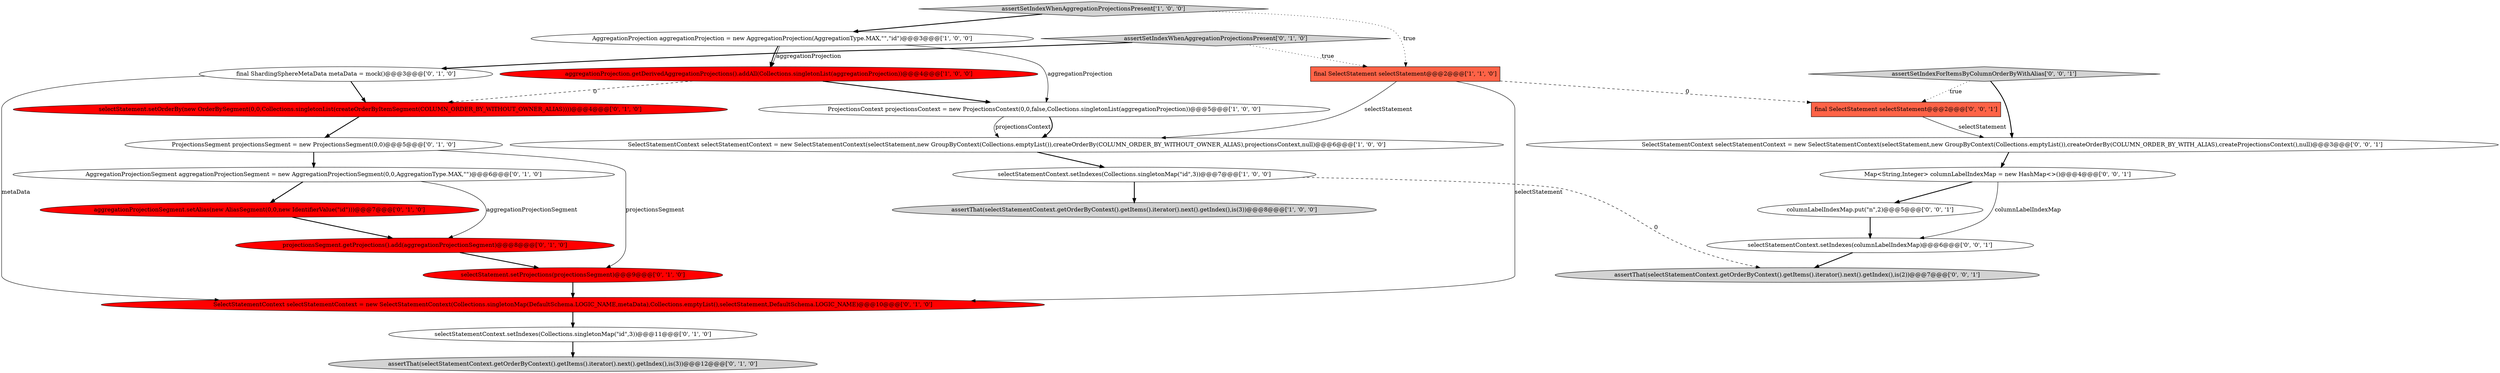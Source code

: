 digraph {
17 [style = filled, label = "selectStatementContext.setIndexes(Collections.singletonMap(\"id\",3))@@@11@@@['0', '1', '0']", fillcolor = white, shape = ellipse image = "AAA0AAABBB2BBB"];
3 [style = filled, label = "assertSetIndexWhenAggregationProjectionsPresent['1', '0', '0']", fillcolor = lightgray, shape = diamond image = "AAA0AAABBB1BBB"];
6 [style = filled, label = "assertThat(selectStatementContext.getOrderByContext().getItems().iterator().next().getIndex(),is(3))@@@8@@@['1', '0', '0']", fillcolor = lightgray, shape = ellipse image = "AAA0AAABBB1BBB"];
11 [style = filled, label = "assertThat(selectStatementContext.getOrderByContext().getItems().iterator().next().getIndex(),is(3))@@@12@@@['0', '1', '0']", fillcolor = lightgray, shape = ellipse image = "AAA0AAABBB2BBB"];
19 [style = filled, label = "Map<String,Integer> columnLabelIndexMap = new HashMap<>()@@@4@@@['0', '0', '1']", fillcolor = white, shape = ellipse image = "AAA0AAABBB3BBB"];
15 [style = filled, label = "selectStatement.setProjections(projectionsSegment)@@@9@@@['0', '1', '0']", fillcolor = red, shape = ellipse image = "AAA1AAABBB2BBB"];
18 [style = filled, label = "selectStatement.setOrderBy(new OrderBySegment(0,0,Collections.singletonList(createOrderByItemSegment(COLUMN_ORDER_BY_WITHOUT_OWNER_ALIAS))))@@@4@@@['0', '1', '0']", fillcolor = red, shape = ellipse image = "AAA1AAABBB2BBB"];
24 [style = filled, label = "columnLabelIndexMap.put(\"n\",2)@@@5@@@['0', '0', '1']", fillcolor = white, shape = ellipse image = "AAA0AAABBB3BBB"];
0 [style = filled, label = "final SelectStatement selectStatement@@@2@@@['1', '1', '0']", fillcolor = tomato, shape = box image = "AAA0AAABBB1BBB"];
23 [style = filled, label = "assertThat(selectStatementContext.getOrderByContext().getItems().iterator().next().getIndex(),is(2))@@@7@@@['0', '0', '1']", fillcolor = lightgray, shape = ellipse image = "AAA0AAABBB3BBB"];
7 [style = filled, label = "SelectStatementContext selectStatementContext = new SelectStatementContext(selectStatement,new GroupByContext(Collections.emptyList()),createOrderBy(COLUMN_ORDER_BY_WITHOUT_OWNER_ALIAS),projectionsContext,null)@@@6@@@['1', '0', '0']", fillcolor = white, shape = ellipse image = "AAA0AAABBB1BBB"];
2 [style = filled, label = "ProjectionsContext projectionsContext = new ProjectionsContext(0,0,false,Collections.singletonList(aggregationProjection))@@@5@@@['1', '0', '0']", fillcolor = white, shape = ellipse image = "AAA0AAABBB1BBB"];
5 [style = filled, label = "selectStatementContext.setIndexes(Collections.singletonMap(\"id\",3))@@@7@@@['1', '0', '0']", fillcolor = white, shape = ellipse image = "AAA0AAABBB1BBB"];
20 [style = filled, label = "SelectStatementContext selectStatementContext = new SelectStatementContext(selectStatement,new GroupByContext(Collections.emptyList()),createOrderBy(COLUMN_ORDER_BY_WITH_ALIAS),createProjectionsContext(),null)@@@3@@@['0', '0', '1']", fillcolor = white, shape = ellipse image = "AAA0AAABBB3BBB"];
9 [style = filled, label = "AggregationProjectionSegment aggregationProjectionSegment = new AggregationProjectionSegment(0,0,AggregationType.MAX,\"\")@@@6@@@['0', '1', '0']", fillcolor = white, shape = ellipse image = "AAA0AAABBB2BBB"];
13 [style = filled, label = "projectionsSegment.getProjections().add(aggregationProjectionSegment)@@@8@@@['0', '1', '0']", fillcolor = red, shape = ellipse image = "AAA1AAABBB2BBB"];
22 [style = filled, label = "final SelectStatement selectStatement@@@2@@@['0', '0', '1']", fillcolor = tomato, shape = box image = "AAA0AAABBB3BBB"];
8 [style = filled, label = "SelectStatementContext selectStatementContext = new SelectStatementContext(Collections.singletonMap(DefaultSchema.LOGIC_NAME,metaData),Collections.emptyList(),selectStatement,DefaultSchema.LOGIC_NAME)@@@10@@@['0', '1', '0']", fillcolor = red, shape = ellipse image = "AAA1AAABBB2BBB"];
16 [style = filled, label = "ProjectionsSegment projectionsSegment = new ProjectionsSegment(0,0)@@@5@@@['0', '1', '0']", fillcolor = white, shape = ellipse image = "AAA0AAABBB2BBB"];
12 [style = filled, label = "assertSetIndexWhenAggregationProjectionsPresent['0', '1', '0']", fillcolor = lightgray, shape = diamond image = "AAA0AAABBB2BBB"];
21 [style = filled, label = "assertSetIndexForItemsByColumnOrderByWithAlias['0', '0', '1']", fillcolor = lightgray, shape = diamond image = "AAA0AAABBB3BBB"];
14 [style = filled, label = "final ShardingSphereMetaData metaData = mock()@@@3@@@['0', '1', '0']", fillcolor = white, shape = ellipse image = "AAA0AAABBB2BBB"];
1 [style = filled, label = "aggregationProjection.getDerivedAggregationProjections().addAll(Collections.singletonList(aggregationProjection))@@@4@@@['1', '0', '0']", fillcolor = red, shape = ellipse image = "AAA1AAABBB1BBB"];
25 [style = filled, label = "selectStatementContext.setIndexes(columnLabelIndexMap)@@@6@@@['0', '0', '1']", fillcolor = white, shape = ellipse image = "AAA0AAABBB3BBB"];
10 [style = filled, label = "aggregationProjectionSegment.setAlias(new AliasSegment(0,0,new IdentifierValue(\"id\")))@@@7@@@['0', '1', '0']", fillcolor = red, shape = ellipse image = "AAA1AAABBB2BBB"];
4 [style = filled, label = "AggregationProjection aggregationProjection = new AggregationProjection(AggregationType.MAX,\"\",\"id\")@@@3@@@['1', '0', '0']", fillcolor = white, shape = ellipse image = "AAA0AAABBB1BBB"];
2->7 [style = solid, label="projectionsContext"];
4->2 [style = solid, label="aggregationProjection"];
25->23 [style = bold, label=""];
5->23 [style = dashed, label="0"];
0->8 [style = solid, label="selectStatement"];
21->22 [style = dotted, label="true"];
1->18 [style = dashed, label="0"];
9->10 [style = bold, label=""];
3->4 [style = bold, label=""];
0->22 [style = dashed, label="0"];
19->24 [style = bold, label=""];
14->8 [style = solid, label="metaData"];
8->17 [style = bold, label=""];
7->5 [style = bold, label=""];
4->1 [style = solid, label="aggregationProjection"];
21->20 [style = bold, label=""];
5->6 [style = bold, label=""];
10->13 [style = bold, label=""];
22->20 [style = solid, label="selectStatement"];
9->13 [style = solid, label="aggregationProjectionSegment"];
24->25 [style = bold, label=""];
12->14 [style = bold, label=""];
3->0 [style = dotted, label="true"];
16->15 [style = solid, label="projectionsSegment"];
12->0 [style = dotted, label="true"];
0->7 [style = solid, label="selectStatement"];
14->18 [style = bold, label=""];
4->1 [style = bold, label=""];
1->2 [style = bold, label=""];
13->15 [style = bold, label=""];
2->7 [style = bold, label=""];
19->25 [style = solid, label="columnLabelIndexMap"];
20->19 [style = bold, label=""];
15->8 [style = bold, label=""];
16->9 [style = bold, label=""];
17->11 [style = bold, label=""];
18->16 [style = bold, label=""];
}
